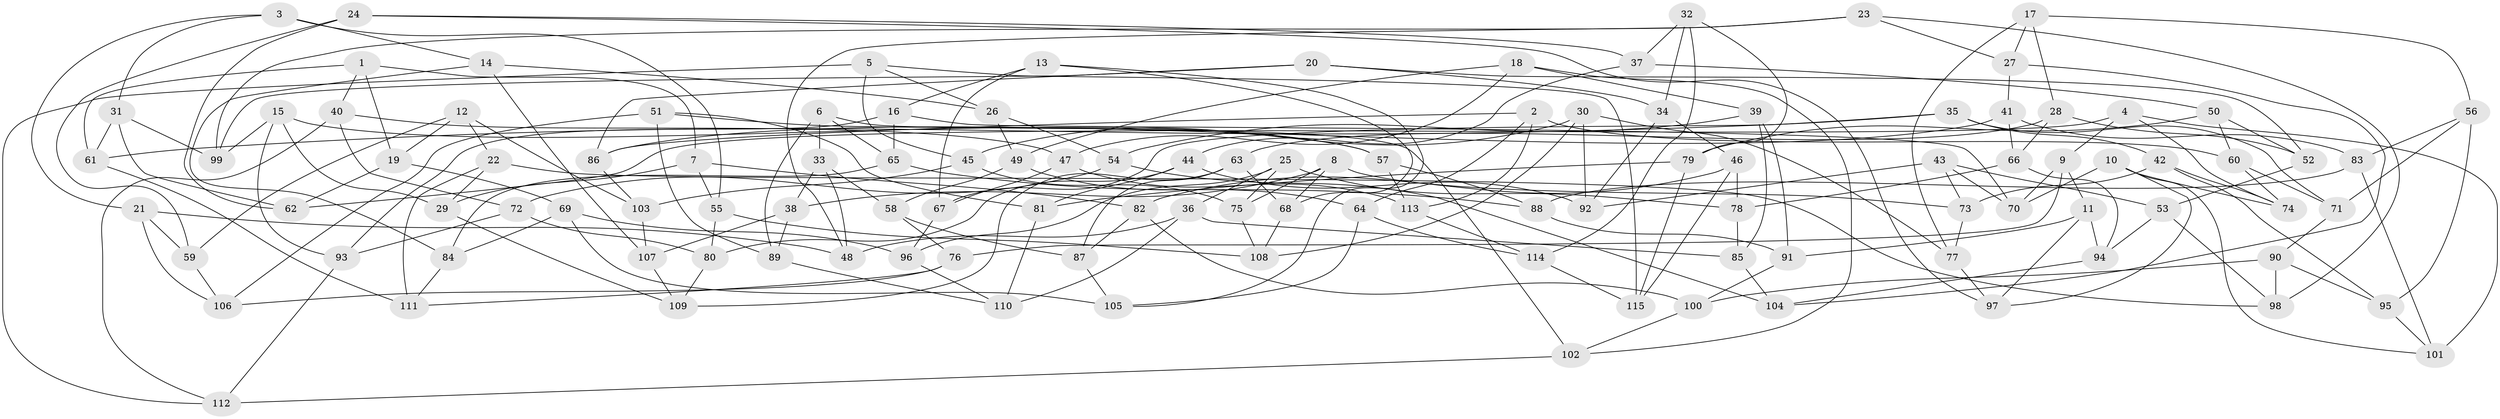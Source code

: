 // coarse degree distribution, {4: 0.4246575342465753, 5: 0.1095890410958904, 6: 0.4657534246575342}
// Generated by graph-tools (version 1.1) at 2025/24/03/03/25 07:24:30]
// undirected, 115 vertices, 230 edges
graph export_dot {
graph [start="1"]
  node [color=gray90,style=filled];
  1;
  2;
  3;
  4;
  5;
  6;
  7;
  8;
  9;
  10;
  11;
  12;
  13;
  14;
  15;
  16;
  17;
  18;
  19;
  20;
  21;
  22;
  23;
  24;
  25;
  26;
  27;
  28;
  29;
  30;
  31;
  32;
  33;
  34;
  35;
  36;
  37;
  38;
  39;
  40;
  41;
  42;
  43;
  44;
  45;
  46;
  47;
  48;
  49;
  50;
  51;
  52;
  53;
  54;
  55;
  56;
  57;
  58;
  59;
  60;
  61;
  62;
  63;
  64;
  65;
  66;
  67;
  68;
  69;
  70;
  71;
  72;
  73;
  74;
  75;
  76;
  77;
  78;
  79;
  80;
  81;
  82;
  83;
  84;
  85;
  86;
  87;
  88;
  89;
  90;
  91;
  92;
  93;
  94;
  95;
  96;
  97;
  98;
  99;
  100;
  101;
  102;
  103;
  104;
  105;
  106;
  107;
  108;
  109;
  110;
  111;
  112;
  113;
  114;
  115;
  1 -- 7;
  1 -- 61;
  1 -- 40;
  1 -- 19;
  2 -- 60;
  2 -- 86;
  2 -- 64;
  2 -- 113;
  3 -- 14;
  3 -- 31;
  3 -- 21;
  3 -- 55;
  4 -- 74;
  4 -- 62;
  4 -- 9;
  4 -- 101;
  5 -- 26;
  5 -- 112;
  5 -- 45;
  5 -- 115;
  6 -- 89;
  6 -- 102;
  6 -- 65;
  6 -- 33;
  7 -- 55;
  7 -- 82;
  7 -- 29;
  8 -- 38;
  8 -- 73;
  8 -- 75;
  8 -- 68;
  9 -- 11;
  9 -- 76;
  9 -- 70;
  10 -- 74;
  10 -- 97;
  10 -- 101;
  10 -- 70;
  11 -- 97;
  11 -- 94;
  11 -- 91;
  12 -- 22;
  12 -- 103;
  12 -- 59;
  12 -- 19;
  13 -- 16;
  13 -- 105;
  13 -- 67;
  13 -- 68;
  14 -- 84;
  14 -- 107;
  14 -- 26;
  15 -- 29;
  15 -- 57;
  15 -- 99;
  15 -- 93;
  16 -- 93;
  16 -- 70;
  16 -- 65;
  17 -- 28;
  17 -- 27;
  17 -- 56;
  17 -- 77;
  18 -- 49;
  18 -- 39;
  18 -- 102;
  18 -- 47;
  19 -- 69;
  19 -- 62;
  20 -- 34;
  20 -- 86;
  20 -- 52;
  20 -- 99;
  21 -- 59;
  21 -- 106;
  21 -- 48;
  22 -- 98;
  22 -- 29;
  22 -- 111;
  23 -- 98;
  23 -- 27;
  23 -- 99;
  23 -- 48;
  24 -- 62;
  24 -- 59;
  24 -- 97;
  24 -- 37;
  25 -- 96;
  25 -- 75;
  25 -- 36;
  25 -- 78;
  26 -- 54;
  26 -- 49;
  27 -- 104;
  27 -- 41;
  28 -- 63;
  28 -- 66;
  28 -- 52;
  29 -- 109;
  30 -- 92;
  30 -- 77;
  30 -- 108;
  30 -- 45;
  31 -- 61;
  31 -- 62;
  31 -- 99;
  32 -- 34;
  32 -- 37;
  32 -- 114;
  32 -- 79;
  33 -- 38;
  33 -- 48;
  33 -- 58;
  34 -- 46;
  34 -- 92;
  35 -- 61;
  35 -- 42;
  35 -- 67;
  35 -- 71;
  36 -- 110;
  36 -- 48;
  36 -- 85;
  37 -- 44;
  37 -- 50;
  38 -- 107;
  38 -- 89;
  39 -- 91;
  39 -- 54;
  39 -- 85;
  40 -- 47;
  40 -- 112;
  40 -- 72;
  41 -- 66;
  41 -- 86;
  41 -- 83;
  42 -- 74;
  42 -- 95;
  42 -- 73;
  43 -- 53;
  43 -- 73;
  43 -- 92;
  43 -- 70;
  44 -- 92;
  44 -- 81;
  44 -- 80;
  45 -- 75;
  45 -- 103;
  46 -- 78;
  46 -- 115;
  46 -- 82;
  47 -- 113;
  47 -- 67;
  49 -- 58;
  49 -- 64;
  50 -- 79;
  50 -- 52;
  50 -- 60;
  51 -- 89;
  51 -- 81;
  51 -- 57;
  51 -- 106;
  52 -- 53;
  53 -- 94;
  53 -- 98;
  54 -- 104;
  54 -- 72;
  55 -- 80;
  55 -- 108;
  56 -- 71;
  56 -- 83;
  56 -- 95;
  57 -- 88;
  57 -- 113;
  58 -- 76;
  58 -- 87;
  59 -- 106;
  60 -- 74;
  60 -- 71;
  61 -- 111;
  63 -- 109;
  63 -- 87;
  63 -- 68;
  64 -- 114;
  64 -- 105;
  65 -- 84;
  65 -- 88;
  66 -- 78;
  66 -- 94;
  67 -- 96;
  68 -- 108;
  69 -- 105;
  69 -- 84;
  69 -- 96;
  71 -- 90;
  72 -- 93;
  72 -- 80;
  73 -- 77;
  75 -- 108;
  76 -- 106;
  76 -- 111;
  77 -- 97;
  78 -- 85;
  79 -- 115;
  79 -- 81;
  80 -- 109;
  81 -- 110;
  82 -- 87;
  82 -- 100;
  83 -- 101;
  83 -- 88;
  84 -- 111;
  85 -- 104;
  86 -- 103;
  87 -- 105;
  88 -- 91;
  89 -- 110;
  90 -- 95;
  90 -- 100;
  90 -- 98;
  91 -- 100;
  93 -- 112;
  94 -- 104;
  95 -- 101;
  96 -- 110;
  100 -- 102;
  102 -- 112;
  103 -- 107;
  107 -- 109;
  113 -- 114;
  114 -- 115;
}
